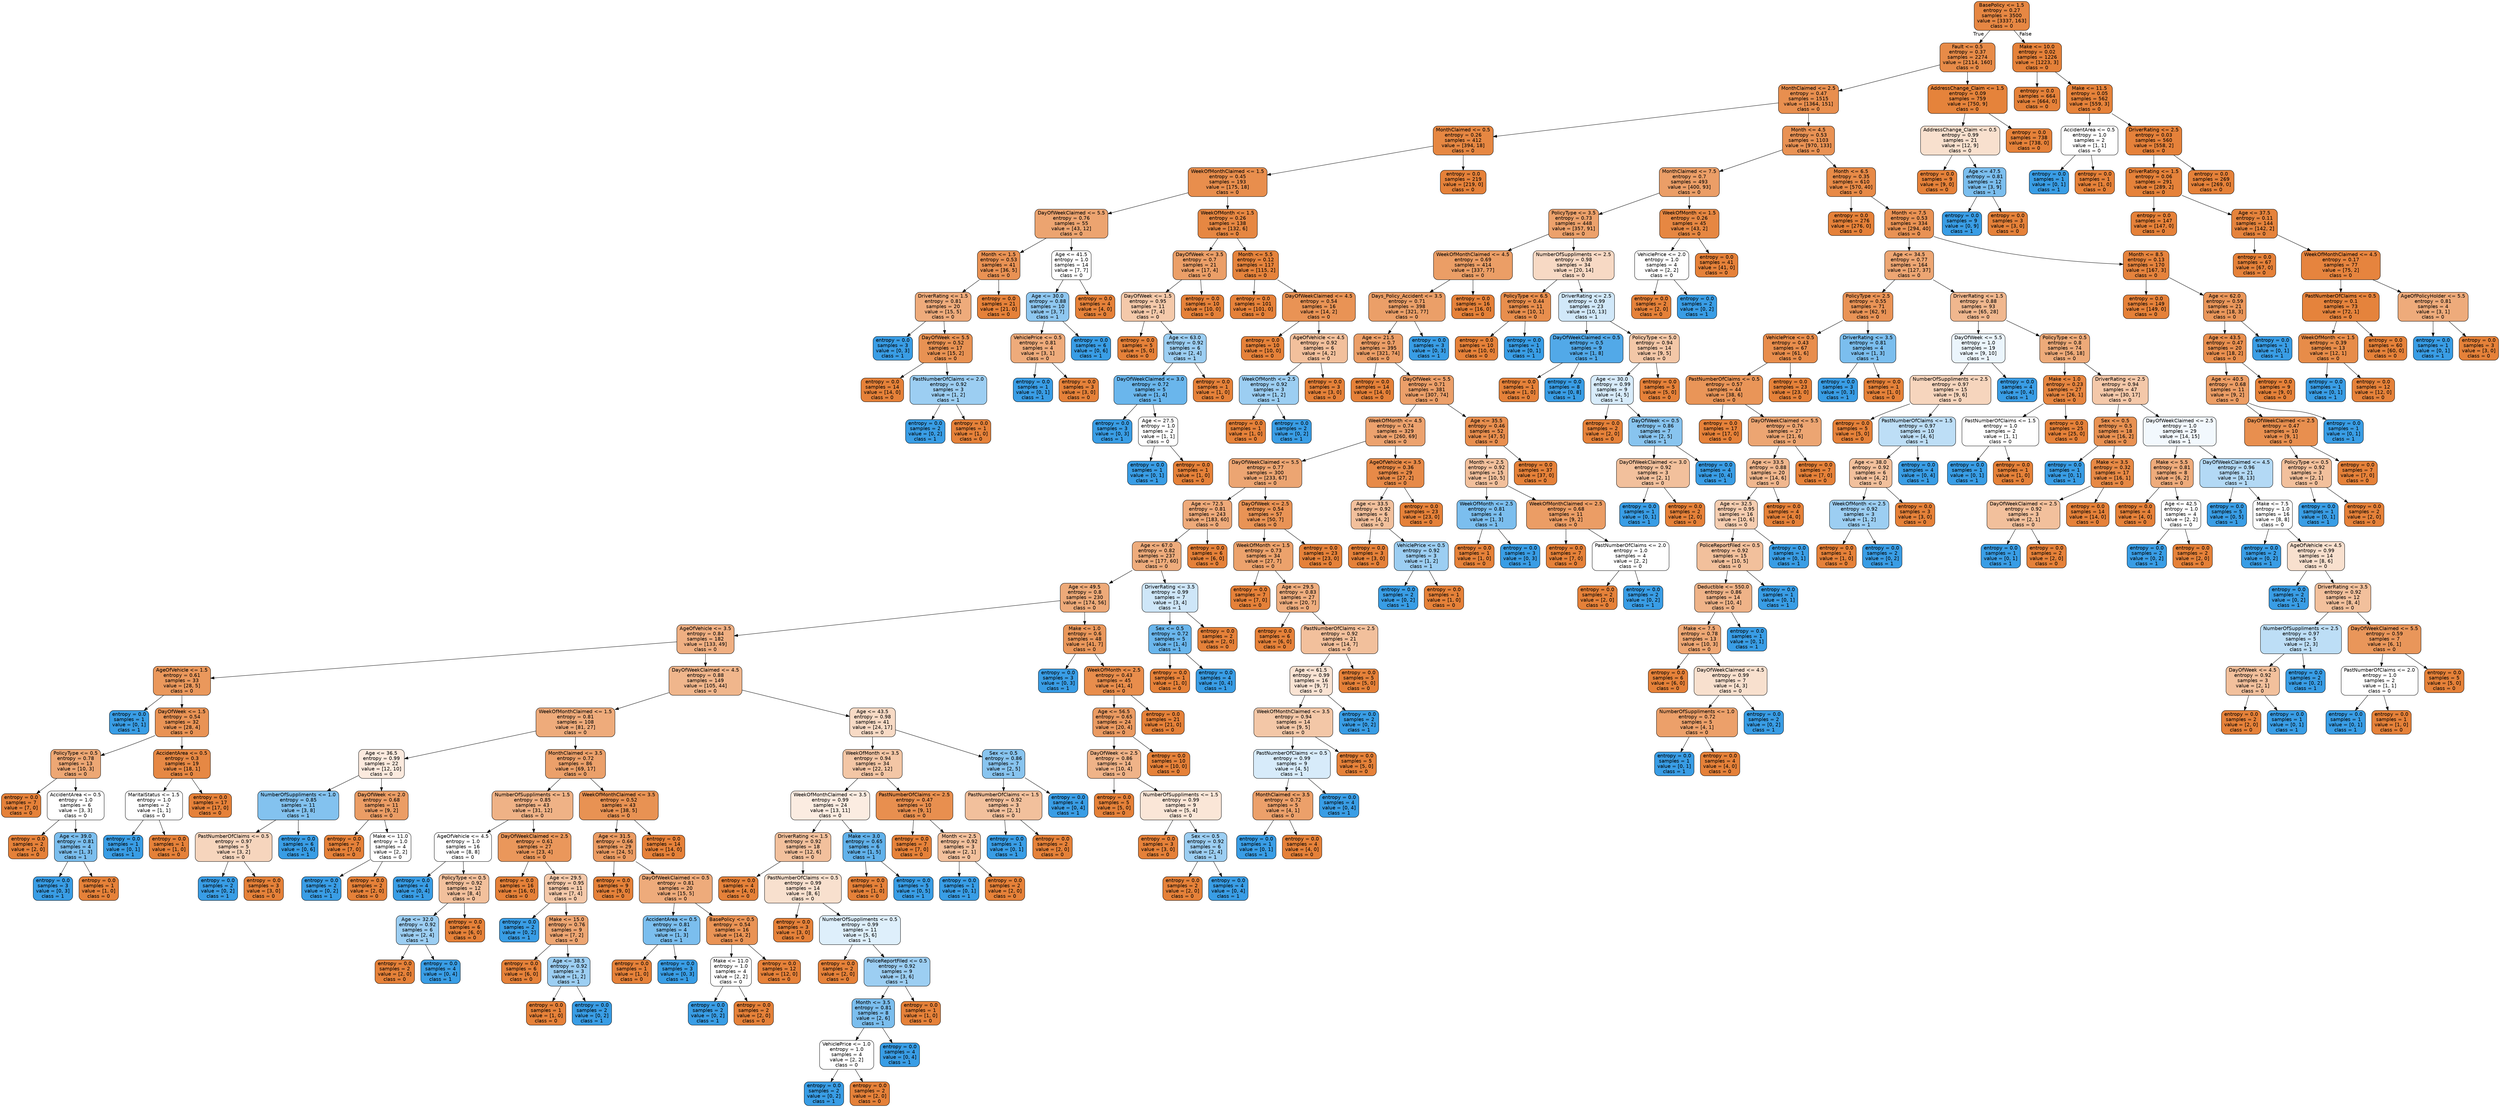 digraph Tree {
node [shape=box, style="filled, rounded", color="black", fontname=helvetica] ;
edge [fontname=helvetica] ;
0 [label="BasePolicy <= 1.5\nentropy = 0.27\nsamples = 3500\nvalue = [3337, 163]\nclass = 0", fillcolor="#e68743"] ;
1 [label="Fault <= 0.5\nentropy = 0.37\nsamples = 2274\nvalue = [2114, 160]\nclass = 0", fillcolor="#e78b48"] ;
0 -> 1 [labeldistance=2.5, labelangle=45, headlabel="True"] ;
2 [label="MonthClaimed <= 2.5\nentropy = 0.47\nsamples = 1515\nvalue = [1364, 151]\nclass = 0", fillcolor="#e88f4f"] ;
1 -> 2 ;
3 [label="MonthClaimed <= 0.5\nentropy = 0.26\nsamples = 412\nvalue = [394, 18]\nclass = 0", fillcolor="#e68742"] ;
2 -> 3 ;
4 [label="WeekOfMonthClaimed <= 1.5\nentropy = 0.45\nsamples = 193\nvalue = [175, 18]\nclass = 0", fillcolor="#e88e4d"] ;
3 -> 4 ;
5 [label="DayOfWeekClaimed <= 5.5\nentropy = 0.76\nsamples = 55\nvalue = [43, 12]\nclass = 0", fillcolor="#eca470"] ;
4 -> 5 ;
6 [label="Month <= 1.5\nentropy = 0.53\nsamples = 41\nvalue = [36, 5]\nclass = 0", fillcolor="#e99254"] ;
5 -> 6 ;
7 [label="DriverRating <= 1.5\nentropy = 0.81\nsamples = 20\nvalue = [15, 5]\nclass = 0", fillcolor="#eeab7b"] ;
6 -> 7 ;
8 [label="entropy = 0.0\nsamples = 3\nvalue = [0, 3]\nclass = 1", fillcolor="#399de5"] ;
7 -> 8 ;
9 [label="DayOfWeek <= 5.5\nentropy = 0.52\nsamples = 17\nvalue = [15, 2]\nclass = 0", fillcolor="#e89253"] ;
7 -> 9 ;
10 [label="entropy = 0.0\nsamples = 14\nvalue = [14, 0]\nclass = 0", fillcolor="#e58139"] ;
9 -> 10 ;
11 [label="PastNumberOfClaims <= 2.0\nentropy = 0.92\nsamples = 3\nvalue = [1, 2]\nclass = 1", fillcolor="#9ccef2"] ;
9 -> 11 ;
12 [label="entropy = 0.0\nsamples = 2\nvalue = [0, 2]\nclass = 1", fillcolor="#399de5"] ;
11 -> 12 ;
13 [label="entropy = 0.0\nsamples = 1\nvalue = [1, 0]\nclass = 0", fillcolor="#e58139"] ;
11 -> 13 ;
14 [label="entropy = 0.0\nsamples = 21\nvalue = [21, 0]\nclass = 0", fillcolor="#e58139"] ;
6 -> 14 ;
15 [label="Age <= 41.5\nentropy = 1.0\nsamples = 14\nvalue = [7, 7]\nclass = 0", fillcolor="#ffffff"] ;
5 -> 15 ;
16 [label="Age <= 30.0\nentropy = 0.88\nsamples = 10\nvalue = [3, 7]\nclass = 1", fillcolor="#8ec7f0"] ;
15 -> 16 ;
17 [label="VehiclePrice <= 0.5\nentropy = 0.81\nsamples = 4\nvalue = [3, 1]\nclass = 0", fillcolor="#eeab7b"] ;
16 -> 17 ;
18 [label="entropy = 0.0\nsamples = 1\nvalue = [0, 1]\nclass = 1", fillcolor="#399de5"] ;
17 -> 18 ;
19 [label="entropy = 0.0\nsamples = 3\nvalue = [3, 0]\nclass = 0", fillcolor="#e58139"] ;
17 -> 19 ;
20 [label="entropy = 0.0\nsamples = 6\nvalue = [0, 6]\nclass = 1", fillcolor="#399de5"] ;
16 -> 20 ;
21 [label="entropy = 0.0\nsamples = 4\nvalue = [4, 0]\nclass = 0", fillcolor="#e58139"] ;
15 -> 21 ;
22 [label="WeekOfMonth <= 1.5\nentropy = 0.26\nsamples = 138\nvalue = [132, 6]\nclass = 0", fillcolor="#e68742"] ;
4 -> 22 ;
23 [label="DayOfWeek <= 3.5\nentropy = 0.7\nsamples = 21\nvalue = [17, 4]\nclass = 0", fillcolor="#eb9f68"] ;
22 -> 23 ;
24 [label="DayOfWeek <= 1.5\nentropy = 0.95\nsamples = 11\nvalue = [7, 4]\nclass = 0", fillcolor="#f4c9aa"] ;
23 -> 24 ;
25 [label="entropy = 0.0\nsamples = 5\nvalue = [5, 0]\nclass = 0", fillcolor="#e58139"] ;
24 -> 25 ;
26 [label="Age <= 63.0\nentropy = 0.92\nsamples = 6\nvalue = [2, 4]\nclass = 1", fillcolor="#9ccef2"] ;
24 -> 26 ;
27 [label="DayOfWeekClaimed <= 3.0\nentropy = 0.72\nsamples = 5\nvalue = [1, 4]\nclass = 1", fillcolor="#6ab6ec"] ;
26 -> 27 ;
28 [label="entropy = 0.0\nsamples = 3\nvalue = [0, 3]\nclass = 1", fillcolor="#399de5"] ;
27 -> 28 ;
29 [label="Age <= 27.5\nentropy = 1.0\nsamples = 2\nvalue = [1, 1]\nclass = 0", fillcolor="#ffffff"] ;
27 -> 29 ;
30 [label="entropy = 0.0\nsamples = 1\nvalue = [0, 1]\nclass = 1", fillcolor="#399de5"] ;
29 -> 30 ;
31 [label="entropy = 0.0\nsamples = 1\nvalue = [1, 0]\nclass = 0", fillcolor="#e58139"] ;
29 -> 31 ;
32 [label="entropy = 0.0\nsamples = 1\nvalue = [1, 0]\nclass = 0", fillcolor="#e58139"] ;
26 -> 32 ;
33 [label="entropy = 0.0\nsamples = 10\nvalue = [10, 0]\nclass = 0", fillcolor="#e58139"] ;
23 -> 33 ;
34 [label="Month <= 5.5\nentropy = 0.12\nsamples = 117\nvalue = [115, 2]\nclass = 0", fillcolor="#e5833c"] ;
22 -> 34 ;
35 [label="entropy = 0.0\nsamples = 101\nvalue = [101, 0]\nclass = 0", fillcolor="#e58139"] ;
34 -> 35 ;
36 [label="DayOfWeekClaimed <= 4.5\nentropy = 0.54\nsamples = 16\nvalue = [14, 2]\nclass = 0", fillcolor="#e99355"] ;
34 -> 36 ;
37 [label="entropy = 0.0\nsamples = 10\nvalue = [10, 0]\nclass = 0", fillcolor="#e58139"] ;
36 -> 37 ;
38 [label="AgeOfVehicle <= 4.5\nentropy = 0.92\nsamples = 6\nvalue = [4, 2]\nclass = 0", fillcolor="#f2c09c"] ;
36 -> 38 ;
39 [label="WeekOfMonth <= 2.5\nentropy = 0.92\nsamples = 3\nvalue = [1, 2]\nclass = 1", fillcolor="#9ccef2"] ;
38 -> 39 ;
40 [label="entropy = 0.0\nsamples = 1\nvalue = [1, 0]\nclass = 0", fillcolor="#e58139"] ;
39 -> 40 ;
41 [label="entropy = 0.0\nsamples = 2\nvalue = [0, 2]\nclass = 1", fillcolor="#399de5"] ;
39 -> 41 ;
42 [label="entropy = 0.0\nsamples = 3\nvalue = [3, 0]\nclass = 0", fillcolor="#e58139"] ;
38 -> 42 ;
43 [label="entropy = 0.0\nsamples = 219\nvalue = [219, 0]\nclass = 0", fillcolor="#e58139"] ;
3 -> 43 ;
44 [label="Month <= 4.5\nentropy = 0.53\nsamples = 1103\nvalue = [970, 133]\nclass = 0", fillcolor="#e99254"] ;
2 -> 44 ;
45 [label="MonthClaimed <= 7.5\nentropy = 0.7\nsamples = 493\nvalue = [400, 93]\nclass = 0", fillcolor="#eb9e67"] ;
44 -> 45 ;
46 [label="PolicyType <= 3.5\nentropy = 0.73\nsamples = 448\nvalue = [357, 91]\nclass = 0", fillcolor="#eca16b"] ;
45 -> 46 ;
47 [label="WeekOfMonthClaimed <= 4.5\nentropy = 0.69\nsamples = 414\nvalue = [337, 77]\nclass = 0", fillcolor="#eb9e66"] ;
46 -> 47 ;
48 [label="Days_Policy_Accident <= 3.5\nentropy = 0.71\nsamples = 398\nvalue = [321, 77]\nclass = 0", fillcolor="#eb9f68"] ;
47 -> 48 ;
49 [label="Age <= 21.5\nentropy = 0.7\nsamples = 395\nvalue = [321, 74]\nclass = 0", fillcolor="#eb9e67"] ;
48 -> 49 ;
50 [label="entropy = 0.0\nsamples = 14\nvalue = [14, 0]\nclass = 0", fillcolor="#e58139"] ;
49 -> 50 ;
51 [label="DayOfWeek <= 5.5\nentropy = 0.71\nsamples = 381\nvalue = [307, 74]\nclass = 0", fillcolor="#eb9f69"] ;
49 -> 51 ;
52 [label="WeekOfMonth <= 4.5\nentropy = 0.74\nsamples = 329\nvalue = [260, 69]\nclass = 0", fillcolor="#eca26e"] ;
51 -> 52 ;
53 [label="DayOfWeekClaimed <= 5.5\nentropy = 0.77\nsamples = 300\nvalue = [233, 67]\nclass = 0", fillcolor="#eca572"] ;
52 -> 53 ;
54 [label="Age <= 72.5\nentropy = 0.81\nsamples = 243\nvalue = [183, 60]\nclass = 0", fillcolor="#eeaa7a"] ;
53 -> 54 ;
55 [label="Age <= 67.0\nentropy = 0.82\nsamples = 237\nvalue = [177, 60]\nclass = 0", fillcolor="#eeac7c"] ;
54 -> 55 ;
56 [label="Age <= 49.5\nentropy = 0.8\nsamples = 230\nvalue = [174, 56]\nclass = 0", fillcolor="#edaa79"] ;
55 -> 56 ;
57 [label="AgeOfVehicle <= 3.5\nentropy = 0.84\nsamples = 182\nvalue = [133, 49]\nclass = 0", fillcolor="#efaf82"] ;
56 -> 57 ;
58 [label="AgeOfVehicle <= 1.5\nentropy = 0.61\nsamples = 33\nvalue = [28, 5]\nclass = 0", fillcolor="#ea985c"] ;
57 -> 58 ;
59 [label="entropy = 0.0\nsamples = 1\nvalue = [0, 1]\nclass = 1", fillcolor="#399de5"] ;
58 -> 59 ;
60 [label="DayOfWeek <= 1.5\nentropy = 0.54\nsamples = 32\nvalue = [28, 4]\nclass = 0", fillcolor="#e99355"] ;
58 -> 60 ;
61 [label="PolicyType <= 0.5\nentropy = 0.78\nsamples = 13\nvalue = [10, 3]\nclass = 0", fillcolor="#eda774"] ;
60 -> 61 ;
62 [label="entropy = 0.0\nsamples = 7\nvalue = [7, 0]\nclass = 0", fillcolor="#e58139"] ;
61 -> 62 ;
63 [label="AccidentArea <= 0.5\nentropy = 1.0\nsamples = 6\nvalue = [3, 3]\nclass = 0", fillcolor="#ffffff"] ;
61 -> 63 ;
64 [label="entropy = 0.0\nsamples = 2\nvalue = [2, 0]\nclass = 0", fillcolor="#e58139"] ;
63 -> 64 ;
65 [label="Age <= 39.0\nentropy = 0.81\nsamples = 4\nvalue = [1, 3]\nclass = 1", fillcolor="#7bbeee"] ;
63 -> 65 ;
66 [label="entropy = 0.0\nsamples = 3\nvalue = [0, 3]\nclass = 1", fillcolor="#399de5"] ;
65 -> 66 ;
67 [label="entropy = 0.0\nsamples = 1\nvalue = [1, 0]\nclass = 0", fillcolor="#e58139"] ;
65 -> 67 ;
68 [label="AccidentArea <= 0.5\nentropy = 0.3\nsamples = 19\nvalue = [18, 1]\nclass = 0", fillcolor="#e68844"] ;
60 -> 68 ;
69 [label="MaritalStatus <= 1.5\nentropy = 1.0\nsamples = 2\nvalue = [1, 1]\nclass = 0", fillcolor="#ffffff"] ;
68 -> 69 ;
70 [label="entropy = 0.0\nsamples = 1\nvalue = [0, 1]\nclass = 1", fillcolor="#399de5"] ;
69 -> 70 ;
71 [label="entropy = 0.0\nsamples = 1\nvalue = [1, 0]\nclass = 0", fillcolor="#e58139"] ;
69 -> 71 ;
72 [label="entropy = 0.0\nsamples = 17\nvalue = [17, 0]\nclass = 0", fillcolor="#e58139"] ;
68 -> 72 ;
73 [label="DayOfWeekClaimed <= 4.5\nentropy = 0.88\nsamples = 149\nvalue = [105, 44]\nclass = 0", fillcolor="#f0b68c"] ;
57 -> 73 ;
74 [label="WeekOfMonthClaimed <= 1.5\nentropy = 0.81\nsamples = 108\nvalue = [81, 27]\nclass = 0", fillcolor="#eeab7b"] ;
73 -> 74 ;
75 [label="Age <= 36.5\nentropy = 0.99\nsamples = 22\nvalue = [12, 10]\nclass = 0", fillcolor="#fbeade"] ;
74 -> 75 ;
76 [label="NumberOfSuppliments <= 1.0\nentropy = 0.85\nsamples = 11\nvalue = [3, 8]\nclass = 1", fillcolor="#83c2ef"] ;
75 -> 76 ;
77 [label="PastNumberOfClaims <= 0.5\nentropy = 0.97\nsamples = 5\nvalue = [3, 2]\nclass = 0", fillcolor="#f6d5bd"] ;
76 -> 77 ;
78 [label="entropy = 0.0\nsamples = 2\nvalue = [0, 2]\nclass = 1", fillcolor="#399de5"] ;
77 -> 78 ;
79 [label="entropy = 0.0\nsamples = 3\nvalue = [3, 0]\nclass = 0", fillcolor="#e58139"] ;
77 -> 79 ;
80 [label="entropy = 0.0\nsamples = 6\nvalue = [0, 6]\nclass = 1", fillcolor="#399de5"] ;
76 -> 80 ;
81 [label="DayOfWeek <= 2.0\nentropy = 0.68\nsamples = 11\nvalue = [9, 2]\nclass = 0", fillcolor="#eb9d65"] ;
75 -> 81 ;
82 [label="entropy = 0.0\nsamples = 7\nvalue = [7, 0]\nclass = 0", fillcolor="#e58139"] ;
81 -> 82 ;
83 [label="Make <= 11.0\nentropy = 1.0\nsamples = 4\nvalue = [2, 2]\nclass = 0", fillcolor="#ffffff"] ;
81 -> 83 ;
84 [label="entropy = 0.0\nsamples = 2\nvalue = [0, 2]\nclass = 1", fillcolor="#399de5"] ;
83 -> 84 ;
85 [label="entropy = 0.0\nsamples = 2\nvalue = [2, 0]\nclass = 0", fillcolor="#e58139"] ;
83 -> 85 ;
86 [label="MonthClaimed <= 3.5\nentropy = 0.72\nsamples = 86\nvalue = [69, 17]\nclass = 0", fillcolor="#eba06a"] ;
74 -> 86 ;
87 [label="NumberOfSuppliments <= 1.5\nentropy = 0.85\nsamples = 43\nvalue = [31, 12]\nclass = 0", fillcolor="#efb286"] ;
86 -> 87 ;
88 [label="AgeOfVehicle <= 4.5\nentropy = 1.0\nsamples = 16\nvalue = [8, 8]\nclass = 0", fillcolor="#ffffff"] ;
87 -> 88 ;
89 [label="entropy = 0.0\nsamples = 4\nvalue = [0, 4]\nclass = 1", fillcolor="#399de5"] ;
88 -> 89 ;
90 [label="PolicyType <= 0.5\nentropy = 0.92\nsamples = 12\nvalue = [8, 4]\nclass = 0", fillcolor="#f2c09c"] ;
88 -> 90 ;
91 [label="Age <= 32.0\nentropy = 0.92\nsamples = 6\nvalue = [2, 4]\nclass = 1", fillcolor="#9ccef2"] ;
90 -> 91 ;
92 [label="entropy = 0.0\nsamples = 2\nvalue = [2, 0]\nclass = 0", fillcolor="#e58139"] ;
91 -> 92 ;
93 [label="entropy = 0.0\nsamples = 4\nvalue = [0, 4]\nclass = 1", fillcolor="#399de5"] ;
91 -> 93 ;
94 [label="entropy = 0.0\nsamples = 6\nvalue = [6, 0]\nclass = 0", fillcolor="#e58139"] ;
90 -> 94 ;
95 [label="DayOfWeekClaimed <= 2.5\nentropy = 0.61\nsamples = 27\nvalue = [23, 4]\nclass = 0", fillcolor="#ea975b"] ;
87 -> 95 ;
96 [label="entropy = 0.0\nsamples = 16\nvalue = [16, 0]\nclass = 0", fillcolor="#e58139"] ;
95 -> 96 ;
97 [label="Age <= 29.5\nentropy = 0.95\nsamples = 11\nvalue = [7, 4]\nclass = 0", fillcolor="#f4c9aa"] ;
95 -> 97 ;
98 [label="entropy = 0.0\nsamples = 2\nvalue = [0, 2]\nclass = 1", fillcolor="#399de5"] ;
97 -> 98 ;
99 [label="Make <= 15.0\nentropy = 0.76\nsamples = 9\nvalue = [7, 2]\nclass = 0", fillcolor="#eca572"] ;
97 -> 99 ;
100 [label="entropy = 0.0\nsamples = 6\nvalue = [6, 0]\nclass = 0", fillcolor="#e58139"] ;
99 -> 100 ;
101 [label="Age <= 38.5\nentropy = 0.92\nsamples = 3\nvalue = [1, 2]\nclass = 1", fillcolor="#9ccef2"] ;
99 -> 101 ;
102 [label="entropy = 0.0\nsamples = 1\nvalue = [1, 0]\nclass = 0", fillcolor="#e58139"] ;
101 -> 102 ;
103 [label="entropy = 0.0\nsamples = 2\nvalue = [0, 2]\nclass = 1", fillcolor="#399de5"] ;
101 -> 103 ;
104 [label="WeekOfMonthClaimed <= 3.5\nentropy = 0.52\nsamples = 43\nvalue = [38, 5]\nclass = 0", fillcolor="#e89253"] ;
86 -> 104 ;
105 [label="Age <= 31.5\nentropy = 0.66\nsamples = 29\nvalue = [24, 5]\nclass = 0", fillcolor="#ea9b62"] ;
104 -> 105 ;
106 [label="entropy = 0.0\nsamples = 9\nvalue = [9, 0]\nclass = 0", fillcolor="#e58139"] ;
105 -> 106 ;
107 [label="DayOfWeekClaimed <= 0.5\nentropy = 0.81\nsamples = 20\nvalue = [15, 5]\nclass = 0", fillcolor="#eeab7b"] ;
105 -> 107 ;
108 [label="AccidentArea <= 0.5\nentropy = 0.81\nsamples = 4\nvalue = [1, 3]\nclass = 1", fillcolor="#7bbeee"] ;
107 -> 108 ;
109 [label="entropy = 0.0\nsamples = 1\nvalue = [1, 0]\nclass = 0", fillcolor="#e58139"] ;
108 -> 109 ;
110 [label="entropy = 0.0\nsamples = 3\nvalue = [0, 3]\nclass = 1", fillcolor="#399de5"] ;
108 -> 110 ;
111 [label="BasePolicy <= 0.5\nentropy = 0.54\nsamples = 16\nvalue = [14, 2]\nclass = 0", fillcolor="#e99355"] ;
107 -> 111 ;
112 [label="Make <= 11.0\nentropy = 1.0\nsamples = 4\nvalue = [2, 2]\nclass = 0", fillcolor="#ffffff"] ;
111 -> 112 ;
113 [label="entropy = 0.0\nsamples = 2\nvalue = [0, 2]\nclass = 1", fillcolor="#399de5"] ;
112 -> 113 ;
114 [label="entropy = 0.0\nsamples = 2\nvalue = [2, 0]\nclass = 0", fillcolor="#e58139"] ;
112 -> 114 ;
115 [label="entropy = 0.0\nsamples = 12\nvalue = [12, 0]\nclass = 0", fillcolor="#e58139"] ;
111 -> 115 ;
116 [label="entropy = 0.0\nsamples = 14\nvalue = [14, 0]\nclass = 0", fillcolor="#e58139"] ;
104 -> 116 ;
117 [label="Age <= 43.5\nentropy = 0.98\nsamples = 41\nvalue = [24, 17]\nclass = 0", fillcolor="#f7dac5"] ;
73 -> 117 ;
118 [label="WeekOfMonth <= 3.5\nentropy = 0.94\nsamples = 34\nvalue = [22, 12]\nclass = 0", fillcolor="#f3c6a5"] ;
117 -> 118 ;
119 [label="WeekOfMonthClaimed <= 3.5\nentropy = 0.99\nsamples = 24\nvalue = [13, 11]\nclass = 0", fillcolor="#fbece1"] ;
118 -> 119 ;
120 [label="DriverRating <= 1.5\nentropy = 0.92\nsamples = 18\nvalue = [12, 6]\nclass = 0", fillcolor="#f2c09c"] ;
119 -> 120 ;
121 [label="entropy = 0.0\nsamples = 4\nvalue = [4, 0]\nclass = 0", fillcolor="#e58139"] ;
120 -> 121 ;
122 [label="PastNumberOfClaims <= 0.5\nentropy = 0.99\nsamples = 14\nvalue = [8, 6]\nclass = 0", fillcolor="#f8e0ce"] ;
120 -> 122 ;
123 [label="entropy = 0.0\nsamples = 3\nvalue = [3, 0]\nclass = 0", fillcolor="#e58139"] ;
122 -> 123 ;
124 [label="NumberOfSuppliments <= 0.5\nentropy = 0.99\nsamples = 11\nvalue = [5, 6]\nclass = 1", fillcolor="#deeffb"] ;
122 -> 124 ;
125 [label="entropy = 0.0\nsamples = 2\nvalue = [2, 0]\nclass = 0", fillcolor="#e58139"] ;
124 -> 125 ;
126 [label="PoliceReportFiled <= 0.5\nentropy = 0.92\nsamples = 9\nvalue = [3, 6]\nclass = 1", fillcolor="#9ccef2"] ;
124 -> 126 ;
127 [label="Month <= 3.5\nentropy = 0.81\nsamples = 8\nvalue = [2, 6]\nclass = 1", fillcolor="#7bbeee"] ;
126 -> 127 ;
128 [label="VehiclePrice <= 1.0\nentropy = 1.0\nsamples = 4\nvalue = [2, 2]\nclass = 0", fillcolor="#ffffff"] ;
127 -> 128 ;
129 [label="entropy = 0.0\nsamples = 2\nvalue = [0, 2]\nclass = 1", fillcolor="#399de5"] ;
128 -> 129 ;
130 [label="entropy = 0.0\nsamples = 2\nvalue = [2, 0]\nclass = 0", fillcolor="#e58139"] ;
128 -> 130 ;
131 [label="entropy = 0.0\nsamples = 4\nvalue = [0, 4]\nclass = 1", fillcolor="#399de5"] ;
127 -> 131 ;
132 [label="entropy = 0.0\nsamples = 1\nvalue = [1, 0]\nclass = 0", fillcolor="#e58139"] ;
126 -> 132 ;
133 [label="Make <= 3.0\nentropy = 0.65\nsamples = 6\nvalue = [1, 5]\nclass = 1", fillcolor="#61b1ea"] ;
119 -> 133 ;
134 [label="entropy = 0.0\nsamples = 1\nvalue = [1, 0]\nclass = 0", fillcolor="#e58139"] ;
133 -> 134 ;
135 [label="entropy = 0.0\nsamples = 5\nvalue = [0, 5]\nclass = 1", fillcolor="#399de5"] ;
133 -> 135 ;
136 [label="PastNumberOfClaims <= 2.5\nentropy = 0.47\nsamples = 10\nvalue = [9, 1]\nclass = 0", fillcolor="#e88f4f"] ;
118 -> 136 ;
137 [label="entropy = 0.0\nsamples = 7\nvalue = [7, 0]\nclass = 0", fillcolor="#e58139"] ;
136 -> 137 ;
138 [label="Month <= 2.5\nentropy = 0.92\nsamples = 3\nvalue = [2, 1]\nclass = 0", fillcolor="#f2c09c"] ;
136 -> 138 ;
139 [label="entropy = 0.0\nsamples = 1\nvalue = [0, 1]\nclass = 1", fillcolor="#399de5"] ;
138 -> 139 ;
140 [label="entropy = 0.0\nsamples = 2\nvalue = [2, 0]\nclass = 0", fillcolor="#e58139"] ;
138 -> 140 ;
141 [label="Sex <= 0.5\nentropy = 0.86\nsamples = 7\nvalue = [2, 5]\nclass = 1", fillcolor="#88c4ef"] ;
117 -> 141 ;
142 [label="PastNumberOfClaims <= 1.5\nentropy = 0.92\nsamples = 3\nvalue = [2, 1]\nclass = 0", fillcolor="#f2c09c"] ;
141 -> 142 ;
143 [label="entropy = 0.0\nsamples = 1\nvalue = [0, 1]\nclass = 1", fillcolor="#399de5"] ;
142 -> 143 ;
144 [label="entropy = 0.0\nsamples = 2\nvalue = [2, 0]\nclass = 0", fillcolor="#e58139"] ;
142 -> 144 ;
145 [label="entropy = 0.0\nsamples = 4\nvalue = [0, 4]\nclass = 1", fillcolor="#399de5"] ;
141 -> 145 ;
146 [label="Make <= 1.0\nentropy = 0.6\nsamples = 48\nvalue = [41, 7]\nclass = 0", fillcolor="#e9975b"] ;
56 -> 146 ;
147 [label="entropy = 0.0\nsamples = 3\nvalue = [0, 3]\nclass = 1", fillcolor="#399de5"] ;
146 -> 147 ;
148 [label="WeekOfMonth <= 2.5\nentropy = 0.43\nsamples = 45\nvalue = [41, 4]\nclass = 0", fillcolor="#e88d4c"] ;
146 -> 148 ;
149 [label="Age <= 56.5\nentropy = 0.65\nsamples = 24\nvalue = [20, 4]\nclass = 0", fillcolor="#ea9a61"] ;
148 -> 149 ;
150 [label="DayOfWeek <= 2.5\nentropy = 0.86\nsamples = 14\nvalue = [10, 4]\nclass = 0", fillcolor="#efb388"] ;
149 -> 150 ;
151 [label="entropy = 0.0\nsamples = 5\nvalue = [5, 0]\nclass = 0", fillcolor="#e58139"] ;
150 -> 151 ;
152 [label="NumberOfSuppliments <= 1.5\nentropy = 0.99\nsamples = 9\nvalue = [5, 4]\nclass = 0", fillcolor="#fae6d7"] ;
150 -> 152 ;
153 [label="entropy = 0.0\nsamples = 3\nvalue = [3, 0]\nclass = 0", fillcolor="#e58139"] ;
152 -> 153 ;
154 [label="Sex <= 0.5\nentropy = 0.92\nsamples = 6\nvalue = [2, 4]\nclass = 1", fillcolor="#9ccef2"] ;
152 -> 154 ;
155 [label="entropy = 0.0\nsamples = 2\nvalue = [2, 0]\nclass = 0", fillcolor="#e58139"] ;
154 -> 155 ;
156 [label="entropy = 0.0\nsamples = 4\nvalue = [0, 4]\nclass = 1", fillcolor="#399de5"] ;
154 -> 156 ;
157 [label="entropy = 0.0\nsamples = 10\nvalue = [10, 0]\nclass = 0", fillcolor="#e58139"] ;
149 -> 157 ;
158 [label="entropy = 0.0\nsamples = 21\nvalue = [21, 0]\nclass = 0", fillcolor="#e58139"] ;
148 -> 158 ;
159 [label="DriverRating <= 3.5\nentropy = 0.99\nsamples = 7\nvalue = [3, 4]\nclass = 1", fillcolor="#cee6f8"] ;
55 -> 159 ;
160 [label="Sex <= 0.5\nentropy = 0.72\nsamples = 5\nvalue = [1, 4]\nclass = 1", fillcolor="#6ab6ec"] ;
159 -> 160 ;
161 [label="entropy = 0.0\nsamples = 1\nvalue = [1, 0]\nclass = 0", fillcolor="#e58139"] ;
160 -> 161 ;
162 [label="entropy = 0.0\nsamples = 4\nvalue = [0, 4]\nclass = 1", fillcolor="#399de5"] ;
160 -> 162 ;
163 [label="entropy = 0.0\nsamples = 2\nvalue = [2, 0]\nclass = 0", fillcolor="#e58139"] ;
159 -> 163 ;
164 [label="entropy = 0.0\nsamples = 6\nvalue = [6, 0]\nclass = 0", fillcolor="#e58139"] ;
54 -> 164 ;
165 [label="DayOfWeek <= 2.5\nentropy = 0.54\nsamples = 57\nvalue = [50, 7]\nclass = 0", fillcolor="#e99355"] ;
53 -> 165 ;
166 [label="WeekOfMonth <= 1.5\nentropy = 0.73\nsamples = 34\nvalue = [27, 7]\nclass = 0", fillcolor="#eca26c"] ;
165 -> 166 ;
167 [label="entropy = 0.0\nsamples = 7\nvalue = [7, 0]\nclass = 0", fillcolor="#e58139"] ;
166 -> 167 ;
168 [label="Age <= 29.5\nentropy = 0.83\nsamples = 27\nvalue = [20, 7]\nclass = 0", fillcolor="#eead7e"] ;
166 -> 168 ;
169 [label="entropy = 0.0\nsamples = 6\nvalue = [6, 0]\nclass = 0", fillcolor="#e58139"] ;
168 -> 169 ;
170 [label="PastNumberOfClaims <= 2.5\nentropy = 0.92\nsamples = 21\nvalue = [14, 7]\nclass = 0", fillcolor="#f2c09c"] ;
168 -> 170 ;
171 [label="Age <= 61.5\nentropy = 0.99\nsamples = 16\nvalue = [9, 7]\nclass = 0", fillcolor="#f9e3d3"] ;
170 -> 171 ;
172 [label="WeekOfMonthClaimed <= 3.5\nentropy = 0.94\nsamples = 14\nvalue = [9, 5]\nclass = 0", fillcolor="#f3c7a7"] ;
171 -> 172 ;
173 [label="PastNumberOfClaims <= 0.5\nentropy = 0.99\nsamples = 9\nvalue = [4, 5]\nclass = 1", fillcolor="#d7ebfa"] ;
172 -> 173 ;
174 [label="MonthClaimed <= 3.5\nentropy = 0.72\nsamples = 5\nvalue = [4, 1]\nclass = 0", fillcolor="#eca06a"] ;
173 -> 174 ;
175 [label="entropy = 0.0\nsamples = 1\nvalue = [0, 1]\nclass = 1", fillcolor="#399de5"] ;
174 -> 175 ;
176 [label="entropy = 0.0\nsamples = 4\nvalue = [4, 0]\nclass = 0", fillcolor="#e58139"] ;
174 -> 176 ;
177 [label="entropy = 0.0\nsamples = 4\nvalue = [0, 4]\nclass = 1", fillcolor="#399de5"] ;
173 -> 177 ;
178 [label="entropy = 0.0\nsamples = 5\nvalue = [5, 0]\nclass = 0", fillcolor="#e58139"] ;
172 -> 178 ;
179 [label="entropy = 0.0\nsamples = 2\nvalue = [0, 2]\nclass = 1", fillcolor="#399de5"] ;
171 -> 179 ;
180 [label="entropy = 0.0\nsamples = 5\nvalue = [5, 0]\nclass = 0", fillcolor="#e58139"] ;
170 -> 180 ;
181 [label="entropy = 0.0\nsamples = 23\nvalue = [23, 0]\nclass = 0", fillcolor="#e58139"] ;
165 -> 181 ;
182 [label="AgeOfVehicle <= 3.5\nentropy = 0.36\nsamples = 29\nvalue = [27, 2]\nclass = 0", fillcolor="#e78a48"] ;
52 -> 182 ;
183 [label="Age <= 33.5\nentropy = 0.92\nsamples = 6\nvalue = [4, 2]\nclass = 0", fillcolor="#f2c09c"] ;
182 -> 183 ;
184 [label="entropy = 0.0\nsamples = 3\nvalue = [3, 0]\nclass = 0", fillcolor="#e58139"] ;
183 -> 184 ;
185 [label="VehiclePrice <= 0.5\nentropy = 0.92\nsamples = 3\nvalue = [1, 2]\nclass = 1", fillcolor="#9ccef2"] ;
183 -> 185 ;
186 [label="entropy = 0.0\nsamples = 2\nvalue = [0, 2]\nclass = 1", fillcolor="#399de5"] ;
185 -> 186 ;
187 [label="entropy = 0.0\nsamples = 1\nvalue = [1, 0]\nclass = 0", fillcolor="#e58139"] ;
185 -> 187 ;
188 [label="entropy = 0.0\nsamples = 23\nvalue = [23, 0]\nclass = 0", fillcolor="#e58139"] ;
182 -> 188 ;
189 [label="Age <= 35.5\nentropy = 0.46\nsamples = 52\nvalue = [47, 5]\nclass = 0", fillcolor="#e88e4e"] ;
51 -> 189 ;
190 [label="Month <= 2.5\nentropy = 0.92\nsamples = 15\nvalue = [10, 5]\nclass = 0", fillcolor="#f2c09c"] ;
189 -> 190 ;
191 [label="WeekOfMonth <= 2.5\nentropy = 0.81\nsamples = 4\nvalue = [1, 3]\nclass = 1", fillcolor="#7bbeee"] ;
190 -> 191 ;
192 [label="entropy = 0.0\nsamples = 1\nvalue = [1, 0]\nclass = 0", fillcolor="#e58139"] ;
191 -> 192 ;
193 [label="entropy = 0.0\nsamples = 3\nvalue = [0, 3]\nclass = 1", fillcolor="#399de5"] ;
191 -> 193 ;
194 [label="WeekOfMonthClaimed <= 2.5\nentropy = 0.68\nsamples = 11\nvalue = [9, 2]\nclass = 0", fillcolor="#eb9d65"] ;
190 -> 194 ;
195 [label="entropy = 0.0\nsamples = 7\nvalue = [7, 0]\nclass = 0", fillcolor="#e58139"] ;
194 -> 195 ;
196 [label="PastNumberOfClaims <= 2.0\nentropy = 1.0\nsamples = 4\nvalue = [2, 2]\nclass = 0", fillcolor="#ffffff"] ;
194 -> 196 ;
197 [label="entropy = 0.0\nsamples = 2\nvalue = [2, 0]\nclass = 0", fillcolor="#e58139"] ;
196 -> 197 ;
198 [label="entropy = 0.0\nsamples = 2\nvalue = [0, 2]\nclass = 1", fillcolor="#399de5"] ;
196 -> 198 ;
199 [label="entropy = 0.0\nsamples = 37\nvalue = [37, 0]\nclass = 0", fillcolor="#e58139"] ;
189 -> 199 ;
200 [label="entropy = 0.0\nsamples = 3\nvalue = [0, 3]\nclass = 1", fillcolor="#399de5"] ;
48 -> 200 ;
201 [label="entropy = 0.0\nsamples = 16\nvalue = [16, 0]\nclass = 0", fillcolor="#e58139"] ;
47 -> 201 ;
202 [label="NumberOfSuppliments <= 2.5\nentropy = 0.98\nsamples = 34\nvalue = [20, 14]\nclass = 0", fillcolor="#f7d9c4"] ;
46 -> 202 ;
203 [label="PolicyType <= 6.5\nentropy = 0.44\nsamples = 11\nvalue = [10, 1]\nclass = 0", fillcolor="#e88e4d"] ;
202 -> 203 ;
204 [label="entropy = 0.0\nsamples = 10\nvalue = [10, 0]\nclass = 0", fillcolor="#e58139"] ;
203 -> 204 ;
205 [label="entropy = 0.0\nsamples = 1\nvalue = [0, 1]\nclass = 1", fillcolor="#399de5"] ;
203 -> 205 ;
206 [label="DriverRating <= 2.5\nentropy = 0.99\nsamples = 23\nvalue = [10, 13]\nclass = 1", fillcolor="#d1e8f9"] ;
202 -> 206 ;
207 [label="DayOfWeekClaimed <= 0.5\nentropy = 0.5\nsamples = 9\nvalue = [1, 8]\nclass = 1", fillcolor="#52a9e8"] ;
206 -> 207 ;
208 [label="entropy = 0.0\nsamples = 1\nvalue = [1, 0]\nclass = 0", fillcolor="#e58139"] ;
207 -> 208 ;
209 [label="entropy = 0.0\nsamples = 8\nvalue = [0, 8]\nclass = 1", fillcolor="#399de5"] ;
207 -> 209 ;
210 [label="PolicyType <= 5.0\nentropy = 0.94\nsamples = 14\nvalue = [9, 5]\nclass = 0", fillcolor="#f3c7a7"] ;
206 -> 210 ;
211 [label="Age <= 30.0\nentropy = 0.99\nsamples = 9\nvalue = [4, 5]\nclass = 1", fillcolor="#d7ebfa"] ;
210 -> 211 ;
212 [label="entropy = 0.0\nsamples = 2\nvalue = [2, 0]\nclass = 0", fillcolor="#e58139"] ;
211 -> 212 ;
213 [label="DayOfWeek <= 0.5\nentropy = 0.86\nsamples = 7\nvalue = [2, 5]\nclass = 1", fillcolor="#88c4ef"] ;
211 -> 213 ;
214 [label="DayOfWeekClaimed <= 3.0\nentropy = 0.92\nsamples = 3\nvalue = [2, 1]\nclass = 0", fillcolor="#f2c09c"] ;
213 -> 214 ;
215 [label="entropy = 0.0\nsamples = 1\nvalue = [0, 1]\nclass = 1", fillcolor="#399de5"] ;
214 -> 215 ;
216 [label="entropy = 0.0\nsamples = 2\nvalue = [2, 0]\nclass = 0", fillcolor="#e58139"] ;
214 -> 216 ;
217 [label="entropy = 0.0\nsamples = 4\nvalue = [0, 4]\nclass = 1", fillcolor="#399de5"] ;
213 -> 217 ;
218 [label="entropy = 0.0\nsamples = 5\nvalue = [5, 0]\nclass = 0", fillcolor="#e58139"] ;
210 -> 218 ;
219 [label="WeekOfMonth <= 1.5\nentropy = 0.26\nsamples = 45\nvalue = [43, 2]\nclass = 0", fillcolor="#e68742"] ;
45 -> 219 ;
220 [label="VehiclePrice <= 2.0\nentropy = 1.0\nsamples = 4\nvalue = [2, 2]\nclass = 0", fillcolor="#ffffff"] ;
219 -> 220 ;
221 [label="entropy = 0.0\nsamples = 2\nvalue = [2, 0]\nclass = 0", fillcolor="#e58139"] ;
220 -> 221 ;
222 [label="entropy = 0.0\nsamples = 2\nvalue = [0, 2]\nclass = 1", fillcolor="#399de5"] ;
220 -> 222 ;
223 [label="entropy = 0.0\nsamples = 41\nvalue = [41, 0]\nclass = 0", fillcolor="#e58139"] ;
219 -> 223 ;
224 [label="Month <= 6.5\nentropy = 0.35\nsamples = 610\nvalue = [570, 40]\nclass = 0", fillcolor="#e78a47"] ;
44 -> 224 ;
225 [label="entropy = 0.0\nsamples = 276\nvalue = [276, 0]\nclass = 0", fillcolor="#e58139"] ;
224 -> 225 ;
226 [label="Month <= 7.5\nentropy = 0.53\nsamples = 334\nvalue = [294, 40]\nclass = 0", fillcolor="#e99254"] ;
224 -> 226 ;
227 [label="Age <= 34.5\nentropy = 0.77\nsamples = 164\nvalue = [127, 37]\nclass = 0", fillcolor="#eda673"] ;
226 -> 227 ;
228 [label="PolicyType <= 2.5\nentropy = 0.55\nsamples = 71\nvalue = [62, 9]\nclass = 0", fillcolor="#e99356"] ;
227 -> 228 ;
229 [label="VehiclePrice <= 0.5\nentropy = 0.43\nsamples = 67\nvalue = [61, 6]\nclass = 0", fillcolor="#e88d4c"] ;
228 -> 229 ;
230 [label="PastNumberOfClaims <= 0.5\nentropy = 0.57\nsamples = 44\nvalue = [38, 6]\nclass = 0", fillcolor="#e99558"] ;
229 -> 230 ;
231 [label="entropy = 0.0\nsamples = 17\nvalue = [17, 0]\nclass = 0", fillcolor="#e58139"] ;
230 -> 231 ;
232 [label="DayOfWeekClaimed <= 5.5\nentropy = 0.76\nsamples = 27\nvalue = [21, 6]\nclass = 0", fillcolor="#eca572"] ;
230 -> 232 ;
233 [label="Age <= 33.5\nentropy = 0.88\nsamples = 20\nvalue = [14, 6]\nclass = 0", fillcolor="#f0b78e"] ;
232 -> 233 ;
234 [label="Age <= 32.5\nentropy = 0.95\nsamples = 16\nvalue = [10, 6]\nclass = 0", fillcolor="#f5cdb0"] ;
233 -> 234 ;
235 [label="PoliceReportFiled <= 0.5\nentropy = 0.92\nsamples = 15\nvalue = [10, 5]\nclass = 0", fillcolor="#f2c09c"] ;
234 -> 235 ;
236 [label="Deductible <= 550.0\nentropy = 0.86\nsamples = 14\nvalue = [10, 4]\nclass = 0", fillcolor="#efb388"] ;
235 -> 236 ;
237 [label="Make <= 7.5\nentropy = 0.78\nsamples = 13\nvalue = [10, 3]\nclass = 0", fillcolor="#eda774"] ;
236 -> 237 ;
238 [label="entropy = 0.0\nsamples = 6\nvalue = [6, 0]\nclass = 0", fillcolor="#e58139"] ;
237 -> 238 ;
239 [label="DayOfWeekClaimed <= 4.5\nentropy = 0.99\nsamples = 7\nvalue = [4, 3]\nclass = 0", fillcolor="#f8e0ce"] ;
237 -> 239 ;
240 [label="NumberOfSuppliments <= 1.0\nentropy = 0.72\nsamples = 5\nvalue = [4, 1]\nclass = 0", fillcolor="#eca06a"] ;
239 -> 240 ;
241 [label="entropy = 0.0\nsamples = 1\nvalue = [0, 1]\nclass = 1", fillcolor="#399de5"] ;
240 -> 241 ;
242 [label="entropy = 0.0\nsamples = 4\nvalue = [4, 0]\nclass = 0", fillcolor="#e58139"] ;
240 -> 242 ;
243 [label="entropy = 0.0\nsamples = 2\nvalue = [0, 2]\nclass = 1", fillcolor="#399de5"] ;
239 -> 243 ;
244 [label="entropy = 0.0\nsamples = 1\nvalue = [0, 1]\nclass = 1", fillcolor="#399de5"] ;
236 -> 244 ;
245 [label="entropy = 0.0\nsamples = 1\nvalue = [0, 1]\nclass = 1", fillcolor="#399de5"] ;
235 -> 245 ;
246 [label="entropy = 0.0\nsamples = 1\nvalue = [0, 1]\nclass = 1", fillcolor="#399de5"] ;
234 -> 246 ;
247 [label="entropy = 0.0\nsamples = 4\nvalue = [4, 0]\nclass = 0", fillcolor="#e58139"] ;
233 -> 247 ;
248 [label="entropy = 0.0\nsamples = 7\nvalue = [7, 0]\nclass = 0", fillcolor="#e58139"] ;
232 -> 248 ;
249 [label="entropy = 0.0\nsamples = 23\nvalue = [23, 0]\nclass = 0", fillcolor="#e58139"] ;
229 -> 249 ;
250 [label="DriverRating <= 3.5\nentropy = 0.81\nsamples = 4\nvalue = [1, 3]\nclass = 1", fillcolor="#7bbeee"] ;
228 -> 250 ;
251 [label="entropy = 0.0\nsamples = 3\nvalue = [0, 3]\nclass = 1", fillcolor="#399de5"] ;
250 -> 251 ;
252 [label="entropy = 0.0\nsamples = 1\nvalue = [1, 0]\nclass = 0", fillcolor="#e58139"] ;
250 -> 252 ;
253 [label="DriverRating <= 1.5\nentropy = 0.88\nsamples = 93\nvalue = [65, 28]\nclass = 0", fillcolor="#f0b78e"] ;
227 -> 253 ;
254 [label="DayOfWeek <= 5.5\nentropy = 1.0\nsamples = 19\nvalue = [9, 10]\nclass = 1", fillcolor="#ebf5fc"] ;
253 -> 254 ;
255 [label="NumberOfSuppliments <= 2.5\nentropy = 0.97\nsamples = 15\nvalue = [9, 6]\nclass = 0", fillcolor="#f6d5bd"] ;
254 -> 255 ;
256 [label="entropy = 0.0\nsamples = 5\nvalue = [5, 0]\nclass = 0", fillcolor="#e58139"] ;
255 -> 256 ;
257 [label="PastNumberOfClaims <= 1.5\nentropy = 0.97\nsamples = 10\nvalue = [4, 6]\nclass = 1", fillcolor="#bddef6"] ;
255 -> 257 ;
258 [label="Age <= 38.0\nentropy = 0.92\nsamples = 6\nvalue = [4, 2]\nclass = 0", fillcolor="#f2c09c"] ;
257 -> 258 ;
259 [label="WeekOfMonth <= 2.5\nentropy = 0.92\nsamples = 3\nvalue = [1, 2]\nclass = 1", fillcolor="#9ccef2"] ;
258 -> 259 ;
260 [label="entropy = 0.0\nsamples = 1\nvalue = [1, 0]\nclass = 0", fillcolor="#e58139"] ;
259 -> 260 ;
261 [label="entropy = 0.0\nsamples = 2\nvalue = [0, 2]\nclass = 1", fillcolor="#399de5"] ;
259 -> 261 ;
262 [label="entropy = 0.0\nsamples = 3\nvalue = [3, 0]\nclass = 0", fillcolor="#e58139"] ;
258 -> 262 ;
263 [label="entropy = 0.0\nsamples = 4\nvalue = [0, 4]\nclass = 1", fillcolor="#399de5"] ;
257 -> 263 ;
264 [label="entropy = 0.0\nsamples = 4\nvalue = [0, 4]\nclass = 1", fillcolor="#399de5"] ;
254 -> 264 ;
265 [label="PolicyType <= 0.5\nentropy = 0.8\nsamples = 74\nvalue = [56, 18]\nclass = 0", fillcolor="#edaa79"] ;
253 -> 265 ;
266 [label="Make <= 1.0\nentropy = 0.23\nsamples = 27\nvalue = [26, 1]\nclass = 0", fillcolor="#e68641"] ;
265 -> 266 ;
267 [label="PastNumberOfClaims <= 1.5\nentropy = 1.0\nsamples = 2\nvalue = [1, 1]\nclass = 0", fillcolor="#ffffff"] ;
266 -> 267 ;
268 [label="entropy = 0.0\nsamples = 1\nvalue = [0, 1]\nclass = 1", fillcolor="#399de5"] ;
267 -> 268 ;
269 [label="entropy = 0.0\nsamples = 1\nvalue = [1, 0]\nclass = 0", fillcolor="#e58139"] ;
267 -> 269 ;
270 [label="entropy = 0.0\nsamples = 25\nvalue = [25, 0]\nclass = 0", fillcolor="#e58139"] ;
266 -> 270 ;
271 [label="DriverRating <= 2.5\nentropy = 0.94\nsamples = 47\nvalue = [30, 17]\nclass = 0", fillcolor="#f4c8a9"] ;
265 -> 271 ;
272 [label="Sex <= 0.5\nentropy = 0.5\nsamples = 18\nvalue = [16, 2]\nclass = 0", fillcolor="#e89152"] ;
271 -> 272 ;
273 [label="entropy = 0.0\nsamples = 1\nvalue = [0, 1]\nclass = 1", fillcolor="#399de5"] ;
272 -> 273 ;
274 [label="Make <= 3.5\nentropy = 0.32\nsamples = 17\nvalue = [16, 1]\nclass = 0", fillcolor="#e78945"] ;
272 -> 274 ;
275 [label="DayOfWeekClaimed <= 2.5\nentropy = 0.92\nsamples = 3\nvalue = [2, 1]\nclass = 0", fillcolor="#f2c09c"] ;
274 -> 275 ;
276 [label="entropy = 0.0\nsamples = 1\nvalue = [0, 1]\nclass = 1", fillcolor="#399de5"] ;
275 -> 276 ;
277 [label="entropy = 0.0\nsamples = 2\nvalue = [2, 0]\nclass = 0", fillcolor="#e58139"] ;
275 -> 277 ;
278 [label="entropy = 0.0\nsamples = 14\nvalue = [14, 0]\nclass = 0", fillcolor="#e58139"] ;
274 -> 278 ;
279 [label="DayOfWeekClaimed <= 2.5\nentropy = 1.0\nsamples = 29\nvalue = [14, 15]\nclass = 1", fillcolor="#f2f8fd"] ;
271 -> 279 ;
280 [label="Make <= 5.5\nentropy = 0.81\nsamples = 8\nvalue = [6, 2]\nclass = 0", fillcolor="#eeab7b"] ;
279 -> 280 ;
281 [label="entropy = 0.0\nsamples = 4\nvalue = [4, 0]\nclass = 0", fillcolor="#e58139"] ;
280 -> 281 ;
282 [label="Age <= 42.5\nentropy = 1.0\nsamples = 4\nvalue = [2, 2]\nclass = 0", fillcolor="#ffffff"] ;
280 -> 282 ;
283 [label="entropy = 0.0\nsamples = 2\nvalue = [0, 2]\nclass = 1", fillcolor="#399de5"] ;
282 -> 283 ;
284 [label="entropy = 0.0\nsamples = 2\nvalue = [2, 0]\nclass = 0", fillcolor="#e58139"] ;
282 -> 284 ;
285 [label="DayOfWeekClaimed <= 4.5\nentropy = 0.96\nsamples = 21\nvalue = [8, 13]\nclass = 1", fillcolor="#b3d9f5"] ;
279 -> 285 ;
286 [label="entropy = 0.0\nsamples = 5\nvalue = [0, 5]\nclass = 1", fillcolor="#399de5"] ;
285 -> 286 ;
287 [label="Make <= 7.5\nentropy = 1.0\nsamples = 16\nvalue = [8, 8]\nclass = 0", fillcolor="#ffffff"] ;
285 -> 287 ;
288 [label="entropy = 0.0\nsamples = 2\nvalue = [0, 2]\nclass = 1", fillcolor="#399de5"] ;
287 -> 288 ;
289 [label="AgeOfVehicle <= 4.5\nentropy = 0.99\nsamples = 14\nvalue = [8, 6]\nclass = 0", fillcolor="#f8e0ce"] ;
287 -> 289 ;
290 [label="entropy = 0.0\nsamples = 2\nvalue = [0, 2]\nclass = 1", fillcolor="#399de5"] ;
289 -> 290 ;
291 [label="DriverRating <= 3.5\nentropy = 0.92\nsamples = 12\nvalue = [8, 4]\nclass = 0", fillcolor="#f2c09c"] ;
289 -> 291 ;
292 [label="NumberOfSuppliments <= 2.5\nentropy = 0.97\nsamples = 5\nvalue = [2, 3]\nclass = 1", fillcolor="#bddef6"] ;
291 -> 292 ;
293 [label="DayOfWeek <= 4.5\nentropy = 0.92\nsamples = 3\nvalue = [2, 1]\nclass = 0", fillcolor="#f2c09c"] ;
292 -> 293 ;
294 [label="entropy = 0.0\nsamples = 2\nvalue = [2, 0]\nclass = 0", fillcolor="#e58139"] ;
293 -> 294 ;
295 [label="entropy = 0.0\nsamples = 1\nvalue = [0, 1]\nclass = 1", fillcolor="#399de5"] ;
293 -> 295 ;
296 [label="entropy = 0.0\nsamples = 2\nvalue = [0, 2]\nclass = 1", fillcolor="#399de5"] ;
292 -> 296 ;
297 [label="DayOfWeekClaimed <= 5.5\nentropy = 0.59\nsamples = 7\nvalue = [6, 1]\nclass = 0", fillcolor="#e9965a"] ;
291 -> 297 ;
298 [label="PastNumberOfClaims <= 2.0\nentropy = 1.0\nsamples = 2\nvalue = [1, 1]\nclass = 0", fillcolor="#ffffff"] ;
297 -> 298 ;
299 [label="entropy = 0.0\nsamples = 1\nvalue = [0, 1]\nclass = 1", fillcolor="#399de5"] ;
298 -> 299 ;
300 [label="entropy = 0.0\nsamples = 1\nvalue = [1, 0]\nclass = 0", fillcolor="#e58139"] ;
298 -> 300 ;
301 [label="entropy = 0.0\nsamples = 5\nvalue = [5, 0]\nclass = 0", fillcolor="#e58139"] ;
297 -> 301 ;
302 [label="Month <= 8.5\nentropy = 0.13\nsamples = 170\nvalue = [167, 3]\nclass = 0", fillcolor="#e5833d"] ;
226 -> 302 ;
303 [label="entropy = 0.0\nsamples = 149\nvalue = [149, 0]\nclass = 0", fillcolor="#e58139"] ;
302 -> 303 ;
304 [label="Age <= 62.0\nentropy = 0.59\nsamples = 21\nvalue = [18, 3]\nclass = 0", fillcolor="#e9965a"] ;
302 -> 304 ;
305 [label="Age <= 43.5\nentropy = 0.47\nsamples = 20\nvalue = [18, 2]\nclass = 0", fillcolor="#e88f4f"] ;
304 -> 305 ;
306 [label="Age <= 40.5\nentropy = 0.68\nsamples = 11\nvalue = [9, 2]\nclass = 0", fillcolor="#eb9d65"] ;
305 -> 306 ;
307 [label="DayOfWeekClaimed <= 2.5\nentropy = 0.47\nsamples = 10\nvalue = [9, 1]\nclass = 0", fillcolor="#e88f4f"] ;
306 -> 307 ;
308 [label="PolicyType <= 0.5\nentropy = 0.92\nsamples = 3\nvalue = [2, 1]\nclass = 0", fillcolor="#f2c09c"] ;
307 -> 308 ;
309 [label="entropy = 0.0\nsamples = 1\nvalue = [0, 1]\nclass = 1", fillcolor="#399de5"] ;
308 -> 309 ;
310 [label="entropy = 0.0\nsamples = 2\nvalue = [2, 0]\nclass = 0", fillcolor="#e58139"] ;
308 -> 310 ;
311 [label="entropy = 0.0\nsamples = 7\nvalue = [7, 0]\nclass = 0", fillcolor="#e58139"] ;
307 -> 311 ;
312 [label="entropy = 0.0\nsamples = 1\nvalue = [0, 1]\nclass = 1", fillcolor="#399de5"] ;
306 -> 312 ;
313 [label="entropy = 0.0\nsamples = 9\nvalue = [9, 0]\nclass = 0", fillcolor="#e58139"] ;
305 -> 313 ;
314 [label="entropy = 0.0\nsamples = 1\nvalue = [0, 1]\nclass = 1", fillcolor="#399de5"] ;
304 -> 314 ;
315 [label="AddressChange_Claim <= 1.5\nentropy = 0.09\nsamples = 759\nvalue = [750, 9]\nclass = 0", fillcolor="#e5833b"] ;
1 -> 315 ;
316 [label="AddressChange_Claim <= 0.5\nentropy = 0.99\nsamples = 21\nvalue = [12, 9]\nclass = 0", fillcolor="#f8e0ce"] ;
315 -> 316 ;
317 [label="entropy = 0.0\nsamples = 9\nvalue = [9, 0]\nclass = 0", fillcolor="#e58139"] ;
316 -> 317 ;
318 [label="Age <= 47.5\nentropy = 0.81\nsamples = 12\nvalue = [3, 9]\nclass = 1", fillcolor="#7bbeee"] ;
316 -> 318 ;
319 [label="entropy = 0.0\nsamples = 9\nvalue = [0, 9]\nclass = 1", fillcolor="#399de5"] ;
318 -> 319 ;
320 [label="entropy = 0.0\nsamples = 3\nvalue = [3, 0]\nclass = 0", fillcolor="#e58139"] ;
318 -> 320 ;
321 [label="entropy = 0.0\nsamples = 738\nvalue = [738, 0]\nclass = 0", fillcolor="#e58139"] ;
315 -> 321 ;
322 [label="Make <= 10.0\nentropy = 0.02\nsamples = 1226\nvalue = [1223, 3]\nclass = 0", fillcolor="#e58139"] ;
0 -> 322 [labeldistance=2.5, labelangle=-45, headlabel="False"] ;
323 [label="entropy = 0.0\nsamples = 664\nvalue = [664, 0]\nclass = 0", fillcolor="#e58139"] ;
322 -> 323 ;
324 [label="Make <= 11.5\nentropy = 0.05\nsamples = 562\nvalue = [559, 3]\nclass = 0", fillcolor="#e5823a"] ;
322 -> 324 ;
325 [label="AccidentArea <= 0.5\nentropy = 1.0\nsamples = 2\nvalue = [1, 1]\nclass = 0", fillcolor="#ffffff"] ;
324 -> 325 ;
326 [label="entropy = 0.0\nsamples = 1\nvalue = [0, 1]\nclass = 1", fillcolor="#399de5"] ;
325 -> 326 ;
327 [label="entropy = 0.0\nsamples = 1\nvalue = [1, 0]\nclass = 0", fillcolor="#e58139"] ;
325 -> 327 ;
328 [label="DriverRating <= 2.5\nentropy = 0.03\nsamples = 560\nvalue = [558, 2]\nclass = 0", fillcolor="#e5813a"] ;
324 -> 328 ;
329 [label="DriverRating <= 1.5\nentropy = 0.06\nsamples = 291\nvalue = [289, 2]\nclass = 0", fillcolor="#e5823a"] ;
328 -> 329 ;
330 [label="entropy = 0.0\nsamples = 147\nvalue = [147, 0]\nclass = 0", fillcolor="#e58139"] ;
329 -> 330 ;
331 [label="Age <= 37.5\nentropy = 0.11\nsamples = 144\nvalue = [142, 2]\nclass = 0", fillcolor="#e5833c"] ;
329 -> 331 ;
332 [label="entropy = 0.0\nsamples = 67\nvalue = [67, 0]\nclass = 0", fillcolor="#e58139"] ;
331 -> 332 ;
333 [label="WeekOfMonthClaimed <= 4.5\nentropy = 0.17\nsamples = 77\nvalue = [75, 2]\nclass = 0", fillcolor="#e6843e"] ;
331 -> 333 ;
334 [label="PastNumberOfClaims <= 0.5\nentropy = 0.1\nsamples = 73\nvalue = [72, 1]\nclass = 0", fillcolor="#e5833c"] ;
333 -> 334 ;
335 [label="WeekOfMonth <= 1.5\nentropy = 0.39\nsamples = 13\nvalue = [12, 1]\nclass = 0", fillcolor="#e78c49"] ;
334 -> 335 ;
336 [label="entropy = 0.0\nsamples = 1\nvalue = [0, 1]\nclass = 1", fillcolor="#399de5"] ;
335 -> 336 ;
337 [label="entropy = 0.0\nsamples = 12\nvalue = [12, 0]\nclass = 0", fillcolor="#e58139"] ;
335 -> 337 ;
338 [label="entropy = 0.0\nsamples = 60\nvalue = [60, 0]\nclass = 0", fillcolor="#e58139"] ;
334 -> 338 ;
339 [label="AgeOfPolicyHolder <= 5.5\nentropy = 0.81\nsamples = 4\nvalue = [3, 1]\nclass = 0", fillcolor="#eeab7b"] ;
333 -> 339 ;
340 [label="entropy = 0.0\nsamples = 1\nvalue = [0, 1]\nclass = 1", fillcolor="#399de5"] ;
339 -> 340 ;
341 [label="entropy = 0.0\nsamples = 3\nvalue = [3, 0]\nclass = 0", fillcolor="#e58139"] ;
339 -> 341 ;
342 [label="entropy = 0.0\nsamples = 269\nvalue = [269, 0]\nclass = 0", fillcolor="#e58139"] ;
328 -> 342 ;
}